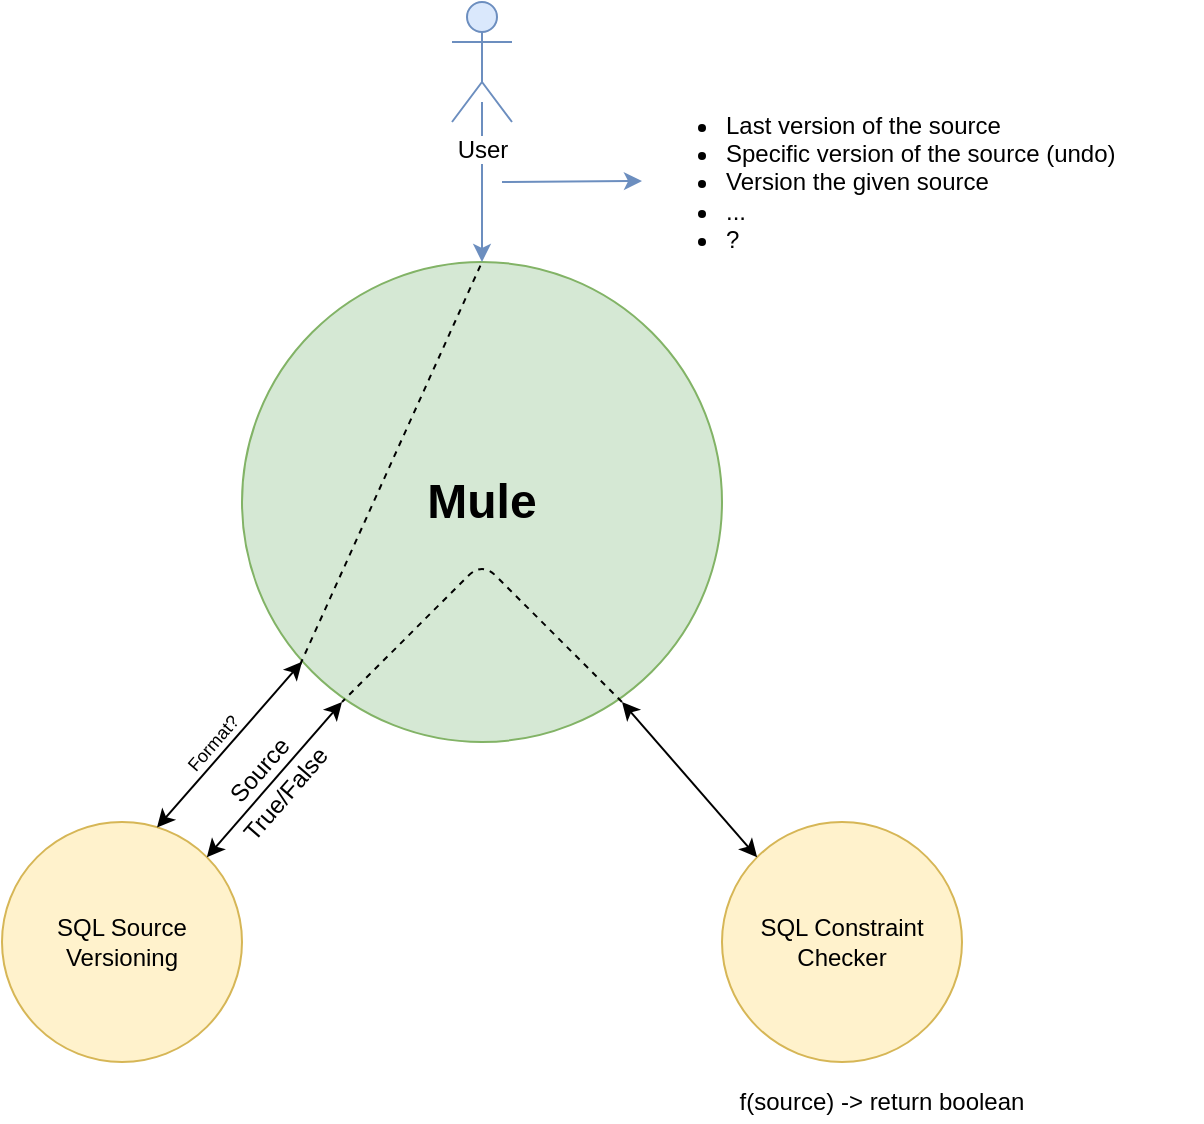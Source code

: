 <mxfile version="12.3.2" type="google" pages="1"><diagram id="YwMr77kbFTpR0W_Nd9RQ" name="Page-1"><mxGraphModel dx="1178" dy="664" grid="1" gridSize="10" guides="1" tooltips="1" connect="1" arrows="1" fold="1" page="1" pageScale="1" pageWidth="827" pageHeight="1169" background="none" math="0" shadow="0"><root><mxCell id="0"/><mxCell id="1" parent="0"/><mxCell id="dXy9bo6WMcSPDTNIhM8q-2" value="SQL Source&lt;br&gt;Versioning" style="ellipse;whiteSpace=wrap;html=1;aspect=fixed;fillColor=#fff2cc;strokeColor=#d6b656;" parent="1" vertex="1"><mxGeometry x="160" y="480" width="120" height="120" as="geometry"/></mxCell><mxCell id="dXy9bo6WMcSPDTNIhM8q-4" value="&lt;font style=&quot;font-size: 24px&quot;&gt;&lt;b&gt;Mule&lt;/b&gt;&lt;/font&gt;" style="ellipse;whiteSpace=wrap;html=1;aspect=fixed;fillColor=#d5e8d4;strokeColor=#82b366;" parent="1" vertex="1"><mxGeometry x="280" y="200" width="240" height="240" as="geometry"/></mxCell><mxCell id="dXy9bo6WMcSPDTNIhM8q-9" value="&lt;div&gt;SQL Constraint&lt;/div&gt;&lt;div&gt;Checker&lt;/div&gt;" style="ellipse;whiteSpace=wrap;html=1;aspect=fixed;fillColor=#fff2cc;strokeColor=#d6b656;" parent="1" vertex="1"><mxGeometry x="520" y="480" width="120" height="120" as="geometry"/></mxCell><mxCell id="dXy9bo6WMcSPDTNIhM8q-10" value="" style="endArrow=classic;html=1;exitX=0.5;exitY=1;exitDx=0;exitDy=0;entryX=0.5;entryY=0;entryDx=0;entryDy=0;fillColor=#dae8fc;strokeColor=#6c8ebf;" parent="1" target="dXy9bo6WMcSPDTNIhM8q-4" edge="1"><mxGeometry width="50" height="50" relative="1" as="geometry"><mxPoint x="400" y="120" as="sourcePoint"/><mxPoint x="530" y="110" as="targetPoint"/></mxGeometry></mxCell><mxCell id="dXy9bo6WMcSPDTNIhM8q-11" value="" style="endArrow=classic;startArrow=classic;html=1;exitX=0.646;exitY=0.023;exitDx=0;exitDy=0;exitPerimeter=0;entryX=0.125;entryY=0.833;entryDx=0;entryDy=0;entryPerimeter=0;" parent="1" source="dXy9bo6WMcSPDTNIhM8q-2" target="dXy9bo6WMcSPDTNIhM8q-4" edge="1"><mxGeometry width="50" height="50" relative="1" as="geometry"><mxPoint x="250" y="470" as="sourcePoint"/><mxPoint x="300" y="400" as="targetPoint"/></mxGeometry></mxCell><mxCell id="dXy9bo6WMcSPDTNIhM8q-12" value="" style="endArrow=classic;startArrow=classic;html=1;exitX=1;exitY=0;exitDx=0;exitDy=0;" parent="1" source="dXy9bo6WMcSPDTNIhM8q-2" edge="1"><mxGeometry width="50" height="50" relative="1" as="geometry"><mxPoint x="270" y="490" as="sourcePoint"/><mxPoint x="330" y="420" as="targetPoint"/></mxGeometry></mxCell><mxCell id="dXy9bo6WMcSPDTNIhM8q-13" value="" style="endArrow=none;dashed=1;html=1;entryX=0.5;entryY=0;entryDx=0;entryDy=0;exitX=0.121;exitY=0.839;exitDx=0;exitDy=0;exitPerimeter=0;" parent="1" source="dXy9bo6WMcSPDTNIhM8q-4" target="dXy9bo6WMcSPDTNIhM8q-4" edge="1"><mxGeometry width="50" height="50" relative="1" as="geometry"><mxPoint x="305" y="395" as="sourcePoint"/><mxPoint x="370" y="350" as="targetPoint"/></mxGeometry></mxCell><mxCell id="dXy9bo6WMcSPDTNIhM8q-19" value="" style="endArrow=classic;startArrow=classic;html=1;exitX=0;exitY=0;exitDx=0;exitDy=0;" parent="1" source="dXy9bo6WMcSPDTNIhM8q-9" edge="1"><mxGeometry width="50" height="50" relative="1" as="geometry"><mxPoint x="530" y="490" as="sourcePoint"/><mxPoint x="470" y="420" as="targetPoint"/></mxGeometry></mxCell><mxCell id="dXy9bo6WMcSPDTNIhM8q-21" value="" style="endArrow=none;dashed=1;html=1;" parent="1" edge="1"><mxGeometry width="50" height="50" relative="1" as="geometry"><mxPoint x="470" y="420" as="sourcePoint"/><mxPoint x="330" y="420" as="targetPoint"/><Array as="points"><mxPoint x="400" y="350"/></Array></mxGeometry></mxCell><mxCell id="dXy9bo6WMcSPDTNIhM8q-22" value="User&lt;br&gt;" style="shape=umlActor;verticalLabelPosition=bottom;labelBackgroundColor=#ffffff;verticalAlign=top;html=1;outlineConnect=0;fillColor=#dae8fc;strokeColor=#6c8ebf;" parent="1" vertex="1"><mxGeometry x="385" y="70" width="30" height="60" as="geometry"/></mxCell><mxCell id="dXy9bo6WMcSPDTNIhM8q-24" value="&lt;ul&gt;&lt;li&gt;&lt;span&gt;Last version of the source&lt;/span&gt;&lt;/li&gt;&lt;li&gt;Specific version of the source (undo)&lt;/li&gt;&lt;li&gt;Version the given source&lt;/li&gt;&lt;li&gt;...&lt;/li&gt;&lt;li&gt;?&lt;/li&gt;&lt;/ul&gt;" style="text;html=1;strokeColor=none;fillColor=none;align=left;verticalAlign=middle;whiteSpace=wrap;rounded=0;" parent="1" vertex="1"><mxGeometry x="480" y="122" width="280" height="75" as="geometry"/></mxCell><mxCell id="dXy9bo6WMcSPDTNIhM8q-27" value="" style="endArrow=classic;html=1;fillColor=#dae8fc;strokeColor=#6c8ebf;entryX=0;entryY=0.5;entryDx=0;entryDy=0;" parent="1" target="dXy9bo6WMcSPDTNIhM8q-24" edge="1"><mxGeometry width="50" height="50" relative="1" as="geometry"><mxPoint x="410" y="160" as="sourcePoint"/><mxPoint x="440" y="160" as="targetPoint"/></mxGeometry></mxCell><mxCell id="dXy9bo6WMcSPDTNIhM8q-28" value="f(source) -&amp;gt; return boolean" style="text;html=1;strokeColor=none;fillColor=none;align=center;verticalAlign=middle;whiteSpace=wrap;rounded=0;" parent="1" vertex="1"><mxGeometry x="520" y="610" width="160" height="20" as="geometry"/></mxCell><mxCell id="dXy9bo6WMcSPDTNIhM8q-30" value="Source" style="text;html=1;strokeColor=none;fillColor=none;align=center;verticalAlign=middle;whiteSpace=wrap;rounded=0;rotation=-49;" parent="1" vertex="1"><mxGeometry x="269" y="444" width="40" height="20" as="geometry"/></mxCell><mxCell id="dXy9bo6WMcSPDTNIhM8q-31" value="True/False" style="text;html=1;strokeColor=none;fillColor=none;align=center;verticalAlign=middle;whiteSpace=wrap;rounded=0;rotation=-49;" parent="1" vertex="1"><mxGeometry x="282" y="456" width="40" height="20" as="geometry"/></mxCell><mxCell id="dXy9bo6WMcSPDTNIhM8q-32" value="&lt;font style=&quot;font-size: 9px&quot;&gt;Format?&lt;/font&gt;" style="text;html=1;strokeColor=none;fillColor=none;align=center;verticalAlign=middle;whiteSpace=wrap;rounded=0;rotation=-49;" parent="1" vertex="1"><mxGeometry x="210" y="430" width="110" height="20" as="geometry"/></mxCell></root></mxGraphModel></diagram></mxfile>